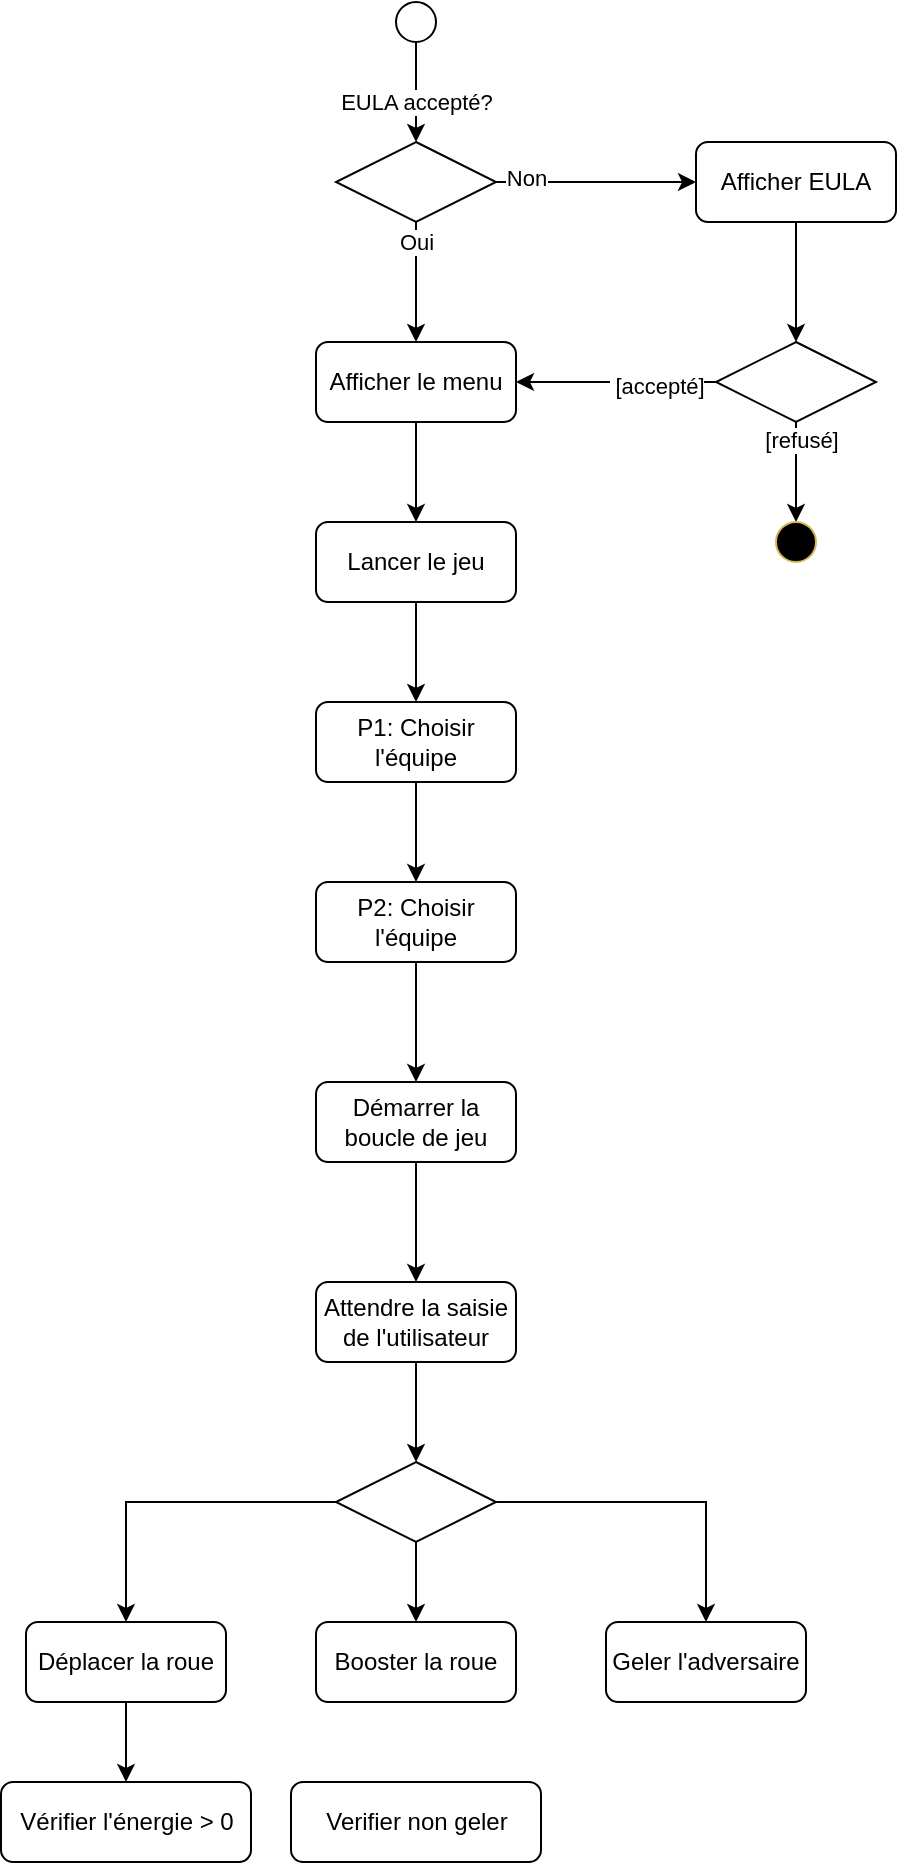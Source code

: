 <mxfile version="26.2.12">
  <diagram name="Page-1" id="BkIhF-l33_hIIU5VKcVd">
    <mxGraphModel dx="2497" dy="1351" grid="1" gridSize="10" guides="1" tooltips="1" connect="1" arrows="1" fold="1" page="1" pageScale="1" pageWidth="850" pageHeight="1100" math="0" shadow="0">
      <root>
        <mxCell id="0" />
        <mxCell id="1" parent="0" />
        <mxCell id="fVA2Q43LdPXqOWjlDe9W-21" value="" style="edgeStyle=orthogonalEdgeStyle;rounded=0;orthogonalLoop=1;jettySize=auto;html=1;" edge="1" parent="1" source="fVA2Q43LdPXqOWjlDe9W-1" target="fVA2Q43LdPXqOWjlDe9W-20">
          <mxGeometry relative="1" as="geometry" />
        </mxCell>
        <mxCell id="fVA2Q43LdPXqOWjlDe9W-33" value="EULA accepté?" style="edgeLabel;html=1;align=center;verticalAlign=middle;resizable=0;points=[];" vertex="1" connectable="0" parent="fVA2Q43LdPXqOWjlDe9W-21">
          <mxGeometry x="0.44" y="2" relative="1" as="geometry">
            <mxPoint x="-2" y="-6" as="offset" />
          </mxGeometry>
        </mxCell>
        <mxCell id="fVA2Q43LdPXqOWjlDe9W-1" value="" style="ellipse;whiteSpace=wrap;html=1;aspect=fixed;" vertex="1" parent="1">
          <mxGeometry x="230" y="30" width="20" height="20" as="geometry" />
        </mxCell>
        <mxCell id="fVA2Q43LdPXqOWjlDe9W-30" style="edgeStyle=orthogonalEdgeStyle;rounded=0;orthogonalLoop=1;jettySize=auto;html=1;" edge="1" parent="1" source="fVA2Q43LdPXqOWjlDe9W-20" target="fVA2Q43LdPXqOWjlDe9W-29">
          <mxGeometry relative="1" as="geometry" />
        </mxCell>
        <mxCell id="fVA2Q43LdPXqOWjlDe9W-35" value="Oui" style="edgeLabel;html=1;align=center;verticalAlign=middle;resizable=0;points=[];" vertex="1" connectable="0" parent="fVA2Q43LdPXqOWjlDe9W-30">
          <mxGeometry x="-0.3" relative="1" as="geometry">
            <mxPoint y="-11" as="offset" />
          </mxGeometry>
        </mxCell>
        <mxCell id="fVA2Q43LdPXqOWjlDe9W-36" style="edgeStyle=orthogonalEdgeStyle;rounded=0;orthogonalLoop=1;jettySize=auto;html=1;entryX=0;entryY=0.5;entryDx=0;entryDy=0;" edge="1" parent="1" source="fVA2Q43LdPXqOWjlDe9W-20" target="fVA2Q43LdPXqOWjlDe9W-23">
          <mxGeometry relative="1" as="geometry" />
        </mxCell>
        <mxCell id="fVA2Q43LdPXqOWjlDe9W-37" value="Non" style="edgeLabel;html=1;align=center;verticalAlign=middle;resizable=0;points=[];" vertex="1" connectable="0" parent="fVA2Q43LdPXqOWjlDe9W-36">
          <mxGeometry x="-0.81" y="2" relative="1" as="geometry">
            <mxPoint x="5" as="offset" />
          </mxGeometry>
        </mxCell>
        <mxCell id="fVA2Q43LdPXqOWjlDe9W-20" value="" style="rhombus;whiteSpace=wrap;html=1;" vertex="1" parent="1">
          <mxGeometry x="200" y="100" width="80" height="40" as="geometry" />
        </mxCell>
        <mxCell id="fVA2Q43LdPXqOWjlDe9W-26" style="edgeStyle=orthogonalEdgeStyle;rounded=0;orthogonalLoop=1;jettySize=auto;html=1;entryX=0.5;entryY=0;entryDx=0;entryDy=0;" edge="1" parent="1" source="fVA2Q43LdPXqOWjlDe9W-23" target="fVA2Q43LdPXqOWjlDe9W-25">
          <mxGeometry relative="1" as="geometry" />
        </mxCell>
        <mxCell id="fVA2Q43LdPXqOWjlDe9W-23" value="Afficher EULA" style="rounded=1;whiteSpace=wrap;html=1;" vertex="1" parent="1">
          <mxGeometry x="380" y="100" width="100" height="40" as="geometry" />
        </mxCell>
        <mxCell id="fVA2Q43LdPXqOWjlDe9W-28" style="edgeStyle=orthogonalEdgeStyle;rounded=0;orthogonalLoop=1;jettySize=auto;html=1;" edge="1" parent="1" source="fVA2Q43LdPXqOWjlDe9W-25" target="fVA2Q43LdPXqOWjlDe9W-27">
          <mxGeometry relative="1" as="geometry" />
        </mxCell>
        <mxCell id="fVA2Q43LdPXqOWjlDe9W-39" value="&amp;nbsp;[refusé]" style="edgeLabel;html=1;align=center;verticalAlign=middle;resizable=0;points=[];" vertex="1" connectable="0" parent="fVA2Q43LdPXqOWjlDe9W-28">
          <mxGeometry x="-0.64" y="1" relative="1" as="geometry">
            <mxPoint as="offset" />
          </mxGeometry>
        </mxCell>
        <mxCell id="fVA2Q43LdPXqOWjlDe9W-31" value="" style="edgeStyle=orthogonalEdgeStyle;rounded=0;orthogonalLoop=1;jettySize=auto;html=1;" edge="1" parent="1" source="fVA2Q43LdPXqOWjlDe9W-25" target="fVA2Q43LdPXqOWjlDe9W-29">
          <mxGeometry relative="1" as="geometry" />
        </mxCell>
        <mxCell id="fVA2Q43LdPXqOWjlDe9W-38" value="&amp;nbsp;[accepté]" style="edgeLabel;html=1;align=center;verticalAlign=middle;resizable=0;points=[];" vertex="1" connectable="0" parent="fVA2Q43LdPXqOWjlDe9W-31">
          <mxGeometry x="-0.46" y="2" relative="1" as="geometry">
            <mxPoint x="-3" as="offset" />
          </mxGeometry>
        </mxCell>
        <mxCell id="fVA2Q43LdPXqOWjlDe9W-25" value="" style="rhombus;whiteSpace=wrap;html=1;" vertex="1" parent="1">
          <mxGeometry x="390" y="200" width="80" height="40" as="geometry" />
        </mxCell>
        <mxCell id="fVA2Q43LdPXqOWjlDe9W-27" value="" style="ellipse;whiteSpace=wrap;html=1;aspect=fixed;fillColor=#000000;strokeColor=#d6b656;" vertex="1" parent="1">
          <mxGeometry x="420" y="290" width="20" height="20" as="geometry" />
        </mxCell>
        <mxCell id="fVA2Q43LdPXqOWjlDe9W-41" style="edgeStyle=orthogonalEdgeStyle;rounded=0;orthogonalLoop=1;jettySize=auto;html=1;entryX=0.5;entryY=0;entryDx=0;entryDy=0;" edge="1" parent="1" source="fVA2Q43LdPXqOWjlDe9W-29" target="fVA2Q43LdPXqOWjlDe9W-40">
          <mxGeometry relative="1" as="geometry" />
        </mxCell>
        <mxCell id="fVA2Q43LdPXqOWjlDe9W-29" value="Afficher le menu" style="rounded=1;whiteSpace=wrap;html=1;" vertex="1" parent="1">
          <mxGeometry x="190" y="200" width="100" height="40" as="geometry" />
        </mxCell>
        <mxCell id="fVA2Q43LdPXqOWjlDe9W-44" style="edgeStyle=orthogonalEdgeStyle;rounded=0;orthogonalLoop=1;jettySize=auto;html=1;entryX=0.5;entryY=0;entryDx=0;entryDy=0;" edge="1" parent="1" source="fVA2Q43LdPXqOWjlDe9W-40" target="fVA2Q43LdPXqOWjlDe9W-42">
          <mxGeometry relative="1" as="geometry" />
        </mxCell>
        <mxCell id="fVA2Q43LdPXqOWjlDe9W-40" value="Lancer le jeu" style="rounded=1;whiteSpace=wrap;html=1;" vertex="1" parent="1">
          <mxGeometry x="190" y="290" width="100" height="40" as="geometry" />
        </mxCell>
        <mxCell id="fVA2Q43LdPXqOWjlDe9W-45" style="edgeStyle=orthogonalEdgeStyle;rounded=0;orthogonalLoop=1;jettySize=auto;html=1;" edge="1" parent="1" source="fVA2Q43LdPXqOWjlDe9W-42" target="fVA2Q43LdPXqOWjlDe9W-43">
          <mxGeometry relative="1" as="geometry" />
        </mxCell>
        <mxCell id="fVA2Q43LdPXqOWjlDe9W-42" value="P1: C&lt;font&gt;hoisir l&#39;&lt;span style=&quot;text-wrap-mode: nowrap; background-color: rgb(255, 255, 255);&quot;&gt;équipe&lt;/span&gt;&lt;/font&gt;" style="rounded=1;whiteSpace=wrap;html=1;" vertex="1" parent="1">
          <mxGeometry x="190" y="380" width="100" height="40" as="geometry" />
        </mxCell>
        <mxCell id="fVA2Q43LdPXqOWjlDe9W-48" style="edgeStyle=orthogonalEdgeStyle;rounded=0;orthogonalLoop=1;jettySize=auto;html=1;entryX=0.5;entryY=0;entryDx=0;entryDy=0;" edge="1" parent="1" source="fVA2Q43LdPXqOWjlDe9W-43" target="fVA2Q43LdPXqOWjlDe9W-47">
          <mxGeometry relative="1" as="geometry" />
        </mxCell>
        <mxCell id="fVA2Q43LdPXqOWjlDe9W-43" value="P2: C&lt;font&gt;hoisir l&#39;&lt;span style=&quot;text-wrap-mode: nowrap; background-color: rgb(255, 255, 255);&quot;&gt;équipe&lt;/span&gt;&lt;/font&gt;" style="rounded=1;whiteSpace=wrap;html=1;" vertex="1" parent="1">
          <mxGeometry x="190" y="470" width="100" height="40" as="geometry" />
        </mxCell>
        <mxCell id="fVA2Q43LdPXqOWjlDe9W-50" style="edgeStyle=orthogonalEdgeStyle;rounded=0;orthogonalLoop=1;jettySize=auto;html=1;entryX=0.5;entryY=0;entryDx=0;entryDy=0;" edge="1" parent="1" source="fVA2Q43LdPXqOWjlDe9W-47" target="fVA2Q43LdPXqOWjlDe9W-49">
          <mxGeometry relative="1" as="geometry" />
        </mxCell>
        <mxCell id="fVA2Q43LdPXqOWjlDe9W-47" value="Démarrer la boucle de jeu" style="rounded=1;whiteSpace=wrap;html=1;" vertex="1" parent="1">
          <mxGeometry x="190" y="570" width="100" height="40" as="geometry" />
        </mxCell>
        <mxCell id="fVA2Q43LdPXqOWjlDe9W-52" style="edgeStyle=orthogonalEdgeStyle;rounded=0;orthogonalLoop=1;jettySize=auto;html=1;entryX=0.5;entryY=0;entryDx=0;entryDy=0;" edge="1" parent="1" source="fVA2Q43LdPXqOWjlDe9W-49" target="fVA2Q43LdPXqOWjlDe9W-51">
          <mxGeometry relative="1" as="geometry" />
        </mxCell>
        <mxCell id="fVA2Q43LdPXqOWjlDe9W-49" value="Attendre la saisie de l&#39;utilisateur" style="rounded=1;whiteSpace=wrap;html=1;" vertex="1" parent="1">
          <mxGeometry x="190" y="670" width="100" height="40" as="geometry" />
        </mxCell>
        <mxCell id="fVA2Q43LdPXqOWjlDe9W-57" style="edgeStyle=orthogonalEdgeStyle;rounded=0;orthogonalLoop=1;jettySize=auto;html=1;entryX=0.5;entryY=0;entryDx=0;entryDy=0;" edge="1" parent="1" source="fVA2Q43LdPXqOWjlDe9W-51" target="fVA2Q43LdPXqOWjlDe9W-54">
          <mxGeometry relative="1" as="geometry" />
        </mxCell>
        <mxCell id="fVA2Q43LdPXqOWjlDe9W-58" style="edgeStyle=orthogonalEdgeStyle;rounded=0;orthogonalLoop=1;jettySize=auto;html=1;entryX=0.5;entryY=0;entryDx=0;entryDy=0;" edge="1" parent="1" source="fVA2Q43LdPXqOWjlDe9W-51" target="fVA2Q43LdPXqOWjlDe9W-53">
          <mxGeometry relative="1" as="geometry" />
        </mxCell>
        <mxCell id="fVA2Q43LdPXqOWjlDe9W-59" style="edgeStyle=orthogonalEdgeStyle;rounded=0;orthogonalLoop=1;jettySize=auto;html=1;entryX=0.5;entryY=0;entryDx=0;entryDy=0;" edge="1" parent="1" source="fVA2Q43LdPXqOWjlDe9W-51" target="fVA2Q43LdPXqOWjlDe9W-55">
          <mxGeometry relative="1" as="geometry" />
        </mxCell>
        <mxCell id="fVA2Q43LdPXqOWjlDe9W-51" value="" style="rhombus;whiteSpace=wrap;html=1;" vertex="1" parent="1">
          <mxGeometry x="200" y="760" width="80" height="40" as="geometry" />
        </mxCell>
        <mxCell id="fVA2Q43LdPXqOWjlDe9W-60" style="edgeStyle=orthogonalEdgeStyle;rounded=0;orthogonalLoop=1;jettySize=auto;html=1;" edge="1" parent="1" source="fVA2Q43LdPXqOWjlDe9W-53">
          <mxGeometry relative="1" as="geometry">
            <mxPoint x="95" y="920" as="targetPoint" />
          </mxGeometry>
        </mxCell>
        <mxCell id="fVA2Q43LdPXqOWjlDe9W-53" value="&lt;div&gt;Déplacer la roue&lt;/div&gt;" style="rounded=1;whiteSpace=wrap;html=1;" vertex="1" parent="1">
          <mxGeometry x="45" y="840" width="100" height="40" as="geometry" />
        </mxCell>
        <mxCell id="fVA2Q43LdPXqOWjlDe9W-54" value="&lt;div&gt;Booster la roue&lt;/div&gt;" style="rounded=1;whiteSpace=wrap;html=1;" vertex="1" parent="1">
          <mxGeometry x="190" y="840" width="100" height="40" as="geometry" />
        </mxCell>
        <mxCell id="fVA2Q43LdPXqOWjlDe9W-55" value="&lt;div&gt;&lt;span style=&quot;background-color: transparent; color: light-dark(rgb(0, 0, 0), rgb(255, 255, 255));&quot;&gt;Geler l&#39;adversaire&lt;/span&gt;&lt;/div&gt;" style="rounded=1;whiteSpace=wrap;html=1;" vertex="1" parent="1">
          <mxGeometry x="335" y="840" width="100" height="40" as="geometry" />
        </mxCell>
        <mxCell id="fVA2Q43LdPXqOWjlDe9W-63" value="&lt;div&gt;Vérifier l&#39;énergie &amp;gt; 0&lt;/div&gt;" style="rounded=1;whiteSpace=wrap;html=1;" vertex="1" parent="1">
          <mxGeometry x="32.5" y="920" width="125" height="40" as="geometry" />
        </mxCell>
        <mxCell id="fVA2Q43LdPXqOWjlDe9W-65" value="&lt;div&gt;Verifier non geler&lt;/div&gt;" style="rounded=1;whiteSpace=wrap;html=1;" vertex="1" parent="1">
          <mxGeometry x="177.5" y="920" width="125" height="40" as="geometry" />
        </mxCell>
      </root>
    </mxGraphModel>
  </diagram>
</mxfile>
